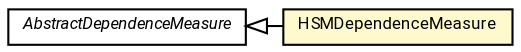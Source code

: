 #!/usr/local/bin/dot
#
# Class diagram 
# Generated by UMLGraph version R5_7_2-60-g0e99a6 (http://www.spinellis.gr/umlgraph/)
#

digraph G {
	graph [fontnames="svg"]
	edge [fontname="Roboto",fontsize=7,labelfontname="Roboto",labelfontsize=7,color="black"];
	node [fontname="Roboto",fontcolor="black",fontsize=8,shape=plaintext,margin=0,width=0,height=0];
	nodesep=0.15;
	ranksep=0.25;
	rankdir=LR;
	// de.lmu.ifi.dbs.elki.math.statistics.dependence.HSMDependenceMeasure
	c4886426 [label=<<table title="de.lmu.ifi.dbs.elki.math.statistics.dependence.HSMDependenceMeasure" border="0" cellborder="1" cellspacing="0" cellpadding="2" bgcolor="lemonChiffon" href="HSMDependenceMeasure.html" target="_parent">
		<tr><td><table border="0" cellspacing="0" cellpadding="1">
		<tr><td align="center" balign="center"> <font face="Roboto">HSMDependenceMeasure</font> </td></tr>
		</table></td></tr>
		</table>>, URL="HSMDependenceMeasure.html"];
	// de.lmu.ifi.dbs.elki.math.statistics.dependence.AbstractDependenceMeasure
	c4886434 [label=<<table title="de.lmu.ifi.dbs.elki.math.statistics.dependence.AbstractDependenceMeasure" border="0" cellborder="1" cellspacing="0" cellpadding="2" href="AbstractDependenceMeasure.html" target="_parent">
		<tr><td><table border="0" cellspacing="0" cellpadding="1">
		<tr><td align="center" balign="center"> <font face="Roboto"><i>AbstractDependenceMeasure</i></font> </td></tr>
		</table></td></tr>
		</table>>, URL="AbstractDependenceMeasure.html"];
	// de.lmu.ifi.dbs.elki.math.statistics.dependence.HSMDependenceMeasure extends de.lmu.ifi.dbs.elki.math.statistics.dependence.AbstractDependenceMeasure
	c4886434 -> c4886426 [arrowtail=empty,dir=back,weight=10];
}

